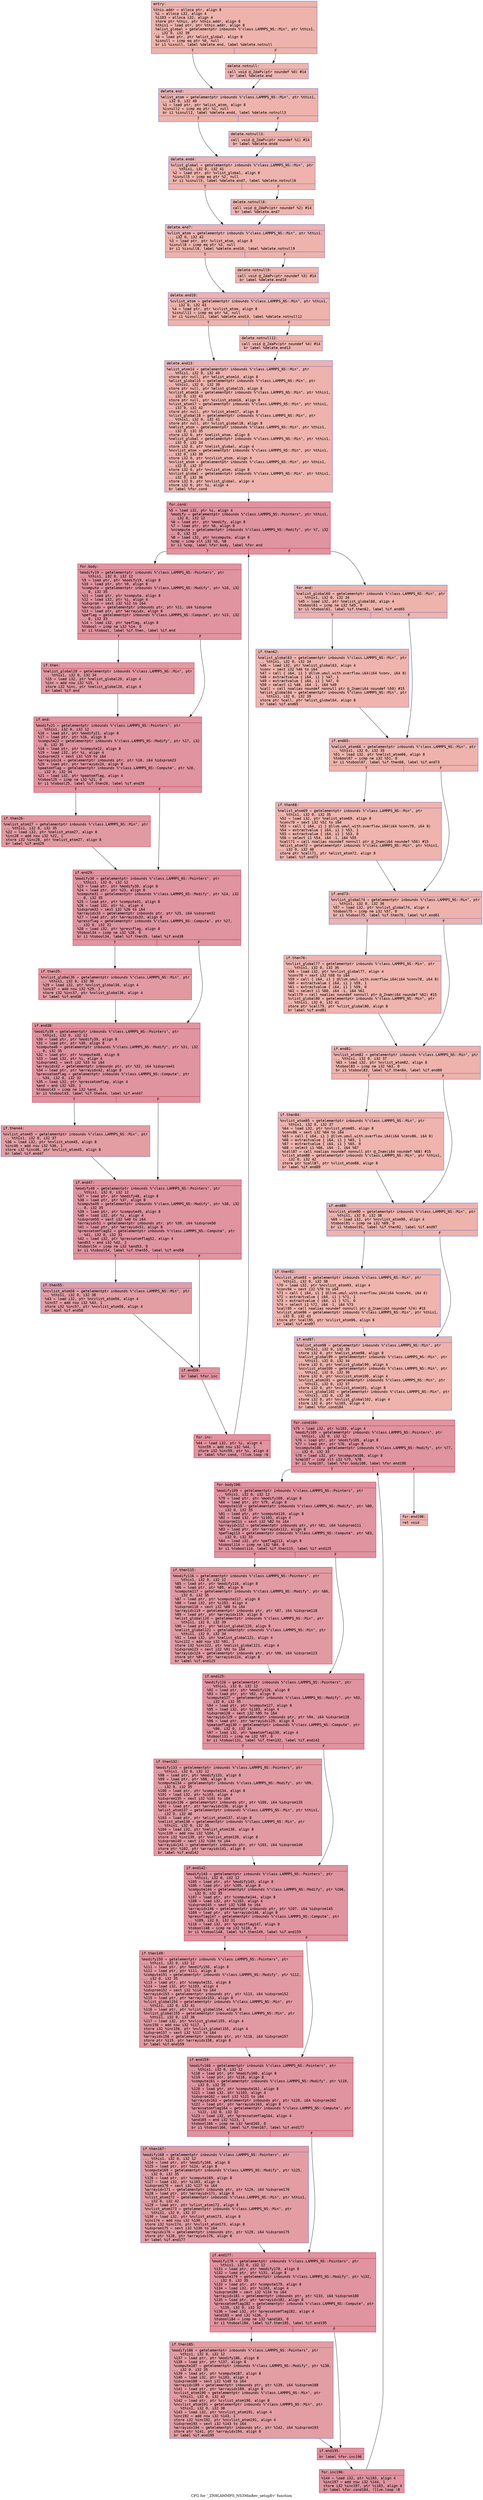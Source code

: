 digraph "CFG for '_ZN9LAMMPS_NS3Min8ev_setupEv' function" {
	label="CFG for '_ZN9LAMMPS_NS3Min8ev_setupEv' function";

	Node0x55814ac1abd0 [shape=record,color="#3d50c3ff", style=filled, fillcolor="#d6524470" fontname="Courier",label="{entry:\l|  %this.addr = alloca ptr, align 8\l  %i = alloca i32, align 4\l  %i103 = alloca i32, align 4\l  store ptr %this, ptr %this.addr, align 8\l  %this1 = load ptr, ptr %this.addr, align 8\l  %elist_global = getelementptr inbounds %\"class.LAMMPS_NS::Min\", ptr %this1,\l... i32 0, i32 39\l  %0 = load ptr, ptr %elist_global, align 8\l  %isnull = icmp eq ptr %0, null\l  br i1 %isnull, label %delete.end, label %delete.notnull\l|{<s0>T|<s1>F}}"];
	Node0x55814ac1abd0:s0 -> Node0x55814ac1af20[tooltip="entry -> delete.end\nProbability 37.50%" ];
	Node0x55814ac1abd0:s1 -> Node0x55814ac1afa0[tooltip="entry -> delete.notnull\nProbability 62.50%" ];
	Node0x55814ac1afa0 [shape=record,color="#3d50c3ff", style=filled, fillcolor="#d8564670" fontname="Courier",label="{delete.notnull:\l|  call void @_ZdaPv(ptr noundef %0) #14\l  br label %delete.end\l}"];
	Node0x55814ac1afa0 -> Node0x55814ac1af20[tooltip="delete.notnull -> delete.end\nProbability 100.00%" ];
	Node0x55814ac1af20 [shape=record,color="#3d50c3ff", style=filled, fillcolor="#d6524470" fontname="Courier",label="{delete.end:\l|  %elist_atom = getelementptr inbounds %\"class.LAMMPS_NS::Min\", ptr %this1,\l... i32 0, i32 40\l  %1 = load ptr, ptr %elist_atom, align 8\l  %isnull2 = icmp eq ptr %1, null\l  br i1 %isnull2, label %delete.end4, label %delete.notnull3\l|{<s0>T|<s1>F}}"];
	Node0x55814ac1af20:s0 -> Node0x55814ac1b470[tooltip="delete.end -> delete.end4\nProbability 37.50%" ];
	Node0x55814ac1af20:s1 -> Node0x55814ac1b690[tooltip="delete.end -> delete.notnull3\nProbability 62.50%" ];
	Node0x55814ac1b690 [shape=record,color="#3d50c3ff", style=filled, fillcolor="#d8564670" fontname="Courier",label="{delete.notnull3:\l|  call void @_ZdaPv(ptr noundef %1) #14\l  br label %delete.end4\l}"];
	Node0x55814ac1b690 -> Node0x55814ac1b470[tooltip="delete.notnull3 -> delete.end4\nProbability 100.00%" ];
	Node0x55814ac1b470 [shape=record,color="#3d50c3ff", style=filled, fillcolor="#d6524470" fontname="Courier",label="{delete.end4:\l|  %vlist_global = getelementptr inbounds %\"class.LAMMPS_NS::Min\", ptr\l... %this1, i32 0, i32 41\l  %2 = load ptr, ptr %vlist_global, align 8\l  %isnull5 = icmp eq ptr %2, null\l  br i1 %isnull5, label %delete.end7, label %delete.notnull6\l|{<s0>T|<s1>F}}"];
	Node0x55814ac1b470:s0 -> Node0x55814ac1bb60[tooltip="delete.end4 -> delete.end7\nProbability 37.50%" ];
	Node0x55814ac1b470:s1 -> Node0x55814ac1bbe0[tooltip="delete.end4 -> delete.notnull6\nProbability 62.50%" ];
	Node0x55814ac1bbe0 [shape=record,color="#3d50c3ff", style=filled, fillcolor="#d8564670" fontname="Courier",label="{delete.notnull6:\l|  call void @_ZdaPv(ptr noundef %2) #14\l  br label %delete.end7\l}"];
	Node0x55814ac1bbe0 -> Node0x55814ac1bb60[tooltip="delete.notnull6 -> delete.end7\nProbability 100.00%" ];
	Node0x55814ac1bb60 [shape=record,color="#3d50c3ff", style=filled, fillcolor="#d6524470" fontname="Courier",label="{delete.end7:\l|  %vlist_atom = getelementptr inbounds %\"class.LAMMPS_NS::Min\", ptr %this1,\l... i32 0, i32 42\l  %3 = load ptr, ptr %vlist_atom, align 8\l  %isnull8 = icmp eq ptr %3, null\l  br i1 %isnull8, label %delete.end10, label %delete.notnull9\l|{<s0>T|<s1>F}}"];
	Node0x55814ac1bb60:s0 -> Node0x55814ac1c0b0[tooltip="delete.end7 -> delete.end10\nProbability 37.50%" ];
	Node0x55814ac1bb60:s1 -> Node0x55814ac1c130[tooltip="delete.end7 -> delete.notnull9\nProbability 62.50%" ];
	Node0x55814ac1c130 [shape=record,color="#3d50c3ff", style=filled, fillcolor="#d8564670" fontname="Courier",label="{delete.notnull9:\l|  call void @_ZdaPv(ptr noundef %3) #14\l  br label %delete.end10\l}"];
	Node0x55814ac1c130 -> Node0x55814ac1c0b0[tooltip="delete.notnull9 -> delete.end10\nProbability 100.00%" ];
	Node0x55814ac1c0b0 [shape=record,color="#3d50c3ff", style=filled, fillcolor="#d6524470" fontname="Courier",label="{delete.end10:\l|  %cvlist_atom = getelementptr inbounds %\"class.LAMMPS_NS::Min\", ptr %this1,\l... i32 0, i32 43\l  %4 = load ptr, ptr %cvlist_atom, align 8\l  %isnull11 = icmp eq ptr %4, null\l  br i1 %isnull11, label %delete.end13, label %delete.notnull12\l|{<s0>T|<s1>F}}"];
	Node0x55814ac1c0b0:s0 -> Node0x55814ac1c630[tooltip="delete.end10 -> delete.end13\nProbability 37.50%" ];
	Node0x55814ac1c0b0:s1 -> Node0x55814ac1b520[tooltip="delete.end10 -> delete.notnull12\nProbability 62.50%" ];
	Node0x55814ac1b520 [shape=record,color="#3d50c3ff", style=filled, fillcolor="#d8564670" fontname="Courier",label="{delete.notnull12:\l|  call void @_ZdaPv(ptr noundef %4) #14\l  br label %delete.end13\l}"];
	Node0x55814ac1b520 -> Node0x55814ac1c630[tooltip="delete.notnull12 -> delete.end13\nProbability 100.00%" ];
	Node0x55814ac1c630 [shape=record,color="#3d50c3ff", style=filled, fillcolor="#d6524470" fontname="Courier",label="{delete.end13:\l|  %elist_atom14 = getelementptr inbounds %\"class.LAMMPS_NS::Min\", ptr\l... %this1, i32 0, i32 40\l  store ptr null, ptr %elist_atom14, align 8\l  %elist_global15 = getelementptr inbounds %\"class.LAMMPS_NS::Min\", ptr\l... %this1, i32 0, i32 39\l  store ptr null, ptr %elist_global15, align 8\l  %cvlist_atom16 = getelementptr inbounds %\"class.LAMMPS_NS::Min\", ptr %this1,\l... i32 0, i32 43\l  store ptr null, ptr %cvlist_atom16, align 8\l  %vlist_atom17 = getelementptr inbounds %\"class.LAMMPS_NS::Min\", ptr %this1,\l... i32 0, i32 42\l  store ptr null, ptr %vlist_atom17, align 8\l  %vlist_global18 = getelementptr inbounds %\"class.LAMMPS_NS::Min\", ptr\l... %this1, i32 0, i32 41\l  store ptr null, ptr %vlist_global18, align 8\l  %nelist_atom = getelementptr inbounds %\"class.LAMMPS_NS::Min\", ptr %this1,\l... i32 0, i32 35\l  store i32 0, ptr %nelist_atom, align 8\l  %nelist_global = getelementptr inbounds %\"class.LAMMPS_NS::Min\", ptr %this1,\l... i32 0, i32 34\l  store i32 0, ptr %nelist_global, align 4\l  %ncvlist_atom = getelementptr inbounds %\"class.LAMMPS_NS::Min\", ptr %this1,\l... i32 0, i32 38\l  store i32 0, ptr %ncvlist_atom, align 4\l  %nvlist_atom = getelementptr inbounds %\"class.LAMMPS_NS::Min\", ptr %this1,\l... i32 0, i32 37\l  store i32 0, ptr %nvlist_atom, align 8\l  %nvlist_global = getelementptr inbounds %\"class.LAMMPS_NS::Min\", ptr %this1,\l... i32 0, i32 36\l  store i32 0, ptr %nvlist_global, align 4\l  store i32 0, ptr %i, align 4\l  br label %for.cond\l}"];
	Node0x55814ac1c630 -> Node0x55814ac1dc20[tooltip="delete.end13 -> for.cond\nProbability 100.00%" ];
	Node0x55814ac1dc20 [shape=record,color="#b70d28ff", style=filled, fillcolor="#b70d2870" fontname="Courier",label="{for.cond:\l|  %5 = load i32, ptr %i, align 4\l  %modify = getelementptr inbounds %\"class.LAMMPS_NS::Pointers\", ptr %this1,\l... i32 0, i32 12\l  %6 = load ptr, ptr %modify, align 8\l  %7 = load ptr, ptr %6, align 8\l  %ncompute = getelementptr inbounds %\"class.LAMMPS_NS::Modify\", ptr %7, i32\l... 0, i32 33\l  %8 = load i32, ptr %ncompute, align 8\l  %cmp = icmp slt i32 %5, %8\l  br i1 %cmp, label %for.body, label %for.end\l|{<s0>T|<s1>F}}"];
	Node0x55814ac1dc20:s0 -> Node0x55814ac1e580[tooltip="for.cond -> for.body\nProbability 96.88%" ];
	Node0x55814ac1dc20:s1 -> Node0x55814ac1e600[tooltip="for.cond -> for.end\nProbability 3.12%" ];
	Node0x55814ac1e580 [shape=record,color="#b70d28ff", style=filled, fillcolor="#b70d2870" fontname="Courier",label="{for.body:\l|  %modify19 = getelementptr inbounds %\"class.LAMMPS_NS::Pointers\", ptr\l... %this1, i32 0, i32 12\l  %9 = load ptr, ptr %modify19, align 8\l  %10 = load ptr, ptr %9, align 8\l  %compute = getelementptr inbounds %\"class.LAMMPS_NS::Modify\", ptr %10, i32\l... 0, i32 35\l  %11 = load ptr, ptr %compute, align 8\l  %12 = load i32, ptr %i, align 4\l  %idxprom = sext i32 %12 to i64\l  %arrayidx = getelementptr inbounds ptr, ptr %11, i64 %idxprom\l  %13 = load ptr, ptr %arrayidx, align 8\l  %peflag = getelementptr inbounds %\"class.LAMMPS_NS::Compute\", ptr %13, i32\l... 0, i32 33\l  %14 = load i32, ptr %peflag, align 8\l  %tobool = icmp ne i32 %14, 0\l  br i1 %tobool, label %if.then, label %if.end\l|{<s0>T|<s1>F}}"];
	Node0x55814ac1e580:s0 -> Node0x55814ac1eee0[tooltip="for.body -> if.then\nProbability 62.50%" ];
	Node0x55814ac1e580:s1 -> Node0x55814ac1c6b0[tooltip="for.body -> if.end\nProbability 37.50%" ];
	Node0x55814ac1eee0 [shape=record,color="#b70d28ff", style=filled, fillcolor="#bb1b2c70" fontname="Courier",label="{if.then:\l|  %nelist_global20 = getelementptr inbounds %\"class.LAMMPS_NS::Min\", ptr\l... %this1, i32 0, i32 34\l  %15 = load i32, ptr %nelist_global20, align 4\l  %inc = add nsw i32 %15, 1\l  store i32 %inc, ptr %nelist_global20, align 4\l  br label %if.end\l}"];
	Node0x55814ac1eee0 -> Node0x55814ac1c6b0[tooltip="if.then -> if.end\nProbability 100.00%" ];
	Node0x55814ac1c6b0 [shape=record,color="#b70d28ff", style=filled, fillcolor="#b70d2870" fontname="Courier",label="{if.end:\l|  %modify21 = getelementptr inbounds %\"class.LAMMPS_NS::Pointers\", ptr\l... %this1, i32 0, i32 12\l  %16 = load ptr, ptr %modify21, align 8\l  %17 = load ptr, ptr %16, align 8\l  %compute22 = getelementptr inbounds %\"class.LAMMPS_NS::Modify\", ptr %17, i32\l... 0, i32 35\l  %18 = load ptr, ptr %compute22, align 8\l  %19 = load i32, ptr %i, align 4\l  %idxprom23 = sext i32 %19 to i64\l  %arrayidx24 = getelementptr inbounds ptr, ptr %18, i64 %idxprom23\l  %20 = load ptr, ptr %arrayidx24, align 8\l  %peatomflag = getelementptr inbounds %\"class.LAMMPS_NS::Compute\", ptr %20,\l... i32 0, i32 34\l  %21 = load i32, ptr %peatomflag, align 4\l  %tobool25 = icmp ne i32 %21, 0\l  br i1 %tobool25, label %if.then26, label %if.end29\l|{<s0>T|<s1>F}}"];
	Node0x55814ac1c6b0:s0 -> Node0x55814ac1feb0[tooltip="if.end -> if.then26\nProbability 62.50%" ];
	Node0x55814ac1c6b0:s1 -> Node0x55814ac1ff30[tooltip="if.end -> if.end29\nProbability 37.50%" ];
	Node0x55814ac1feb0 [shape=record,color="#b70d28ff", style=filled, fillcolor="#bb1b2c70" fontname="Courier",label="{if.then26:\l|  %nelist_atom27 = getelementptr inbounds %\"class.LAMMPS_NS::Min\", ptr\l... %this1, i32 0, i32 35\l  %22 = load i32, ptr %nelist_atom27, align 8\l  %inc28 = add nsw i32 %22, 1\l  store i32 %inc28, ptr %nelist_atom27, align 8\l  br label %if.end29\l}"];
	Node0x55814ac1feb0 -> Node0x55814ac1ff30[tooltip="if.then26 -> if.end29\nProbability 100.00%" ];
	Node0x55814ac1ff30 [shape=record,color="#b70d28ff", style=filled, fillcolor="#b70d2870" fontname="Courier",label="{if.end29:\l|  %modify30 = getelementptr inbounds %\"class.LAMMPS_NS::Pointers\", ptr\l... %this1, i32 0, i32 12\l  %23 = load ptr, ptr %modify30, align 8\l  %24 = load ptr, ptr %23, align 8\l  %compute31 = getelementptr inbounds %\"class.LAMMPS_NS::Modify\", ptr %24, i32\l... 0, i32 35\l  %25 = load ptr, ptr %compute31, align 8\l  %26 = load i32, ptr %i, align 4\l  %idxprom32 = sext i32 %26 to i64\l  %arrayidx33 = getelementptr inbounds ptr, ptr %25, i64 %idxprom32\l  %27 = load ptr, ptr %arrayidx33, align 8\l  %pressflag = getelementptr inbounds %\"class.LAMMPS_NS::Compute\", ptr %27,\l... i32 0, i32 31\l  %28 = load i32, ptr %pressflag, align 8\l  %tobool34 = icmp ne i32 %28, 0\l  br i1 %tobool34, label %if.then35, label %if.end38\l|{<s0>T|<s1>F}}"];
	Node0x55814ac1ff30:s0 -> Node0x55814ac20b90[tooltip="if.end29 -> if.then35\nProbability 62.50%" ];
	Node0x55814ac1ff30:s1 -> Node0x55814ac20c10[tooltip="if.end29 -> if.end38\nProbability 37.50%" ];
	Node0x55814ac20b90 [shape=record,color="#b70d28ff", style=filled, fillcolor="#bb1b2c70" fontname="Courier",label="{if.then35:\l|  %nvlist_global36 = getelementptr inbounds %\"class.LAMMPS_NS::Min\", ptr\l... %this1, i32 0, i32 36\l  %29 = load i32, ptr %nvlist_global36, align 4\l  %inc37 = add nsw i32 %29, 1\l  store i32 %inc37, ptr %nvlist_global36, align 4\l  br label %if.end38\l}"];
	Node0x55814ac20b90 -> Node0x55814ac20c10[tooltip="if.then35 -> if.end38\nProbability 100.00%" ];
	Node0x55814ac20c10 [shape=record,color="#b70d28ff", style=filled, fillcolor="#b70d2870" fontname="Courier",label="{if.end38:\l|  %modify39 = getelementptr inbounds %\"class.LAMMPS_NS::Pointers\", ptr\l... %this1, i32 0, i32 12\l  %30 = load ptr, ptr %modify39, align 8\l  %31 = load ptr, ptr %30, align 8\l  %compute40 = getelementptr inbounds %\"class.LAMMPS_NS::Modify\", ptr %31, i32\l... 0, i32 35\l  %32 = load ptr, ptr %compute40, align 8\l  %33 = load i32, ptr %i, align 4\l  %idxprom41 = sext i32 %33 to i64\l  %arrayidx42 = getelementptr inbounds ptr, ptr %32, i64 %idxprom41\l  %34 = load ptr, ptr %arrayidx42, align 8\l  %pressatomflag = getelementptr inbounds %\"class.LAMMPS_NS::Compute\", ptr\l... %34, i32 0, i32 32\l  %35 = load i32, ptr %pressatomflag, align 4\l  %and = and i32 %35, 1\l  %tobool43 = icmp ne i32 %and, 0\l  br i1 %tobool43, label %if.then44, label %if.end47\l|{<s0>T|<s1>F}}"];
	Node0x55814ac20c10:s0 -> Node0x55814ac21920[tooltip="if.end38 -> if.then44\nProbability 50.00%" ];
	Node0x55814ac20c10:s1 -> Node0x55814ac219a0[tooltip="if.end38 -> if.end47\nProbability 50.00%" ];
	Node0x55814ac21920 [shape=record,color="#3d50c3ff", style=filled, fillcolor="#be242e70" fontname="Courier",label="{if.then44:\l|  %nvlist_atom45 = getelementptr inbounds %\"class.LAMMPS_NS::Min\", ptr\l... %this1, i32 0, i32 37\l  %36 = load i32, ptr %nvlist_atom45, align 8\l  %inc46 = add nsw i32 %36, 1\l  store i32 %inc46, ptr %nvlist_atom45, align 8\l  br label %if.end47\l}"];
	Node0x55814ac21920 -> Node0x55814ac219a0[tooltip="if.then44 -> if.end47\nProbability 100.00%" ];
	Node0x55814ac219a0 [shape=record,color="#b70d28ff", style=filled, fillcolor="#b70d2870" fontname="Courier",label="{if.end47:\l|  %modify48 = getelementptr inbounds %\"class.LAMMPS_NS::Pointers\", ptr\l... %this1, i32 0, i32 12\l  %37 = load ptr, ptr %modify48, align 8\l  %38 = load ptr, ptr %37, align 8\l  %compute49 = getelementptr inbounds %\"class.LAMMPS_NS::Modify\", ptr %38, i32\l... 0, i32 35\l  %39 = load ptr, ptr %compute49, align 8\l  %40 = load i32, ptr %i, align 4\l  %idxprom50 = sext i32 %40 to i64\l  %arrayidx51 = getelementptr inbounds ptr, ptr %39, i64 %idxprom50\l  %41 = load ptr, ptr %arrayidx51, align 8\l  %pressatomflag52 = getelementptr inbounds %\"class.LAMMPS_NS::Compute\", ptr\l... %41, i32 0, i32 32\l  %42 = load i32, ptr %pressatomflag52, align 4\l  %and53 = and i32 %42, 2\l  %tobool54 = icmp ne i32 %and53, 0\l  br i1 %tobool54, label %if.then55, label %if.end58\l|{<s0>T|<s1>F}}"];
	Node0x55814ac219a0:s0 -> Node0x55814ac226b0[tooltip="if.end47 -> if.then55\nProbability 50.00%" ];
	Node0x55814ac219a0:s1 -> Node0x55814ac22730[tooltip="if.end47 -> if.end58\nProbability 50.00%" ];
	Node0x55814ac226b0 [shape=record,color="#3d50c3ff", style=filled, fillcolor="#be242e70" fontname="Courier",label="{if.then55:\l|  %ncvlist_atom56 = getelementptr inbounds %\"class.LAMMPS_NS::Min\", ptr\l... %this1, i32 0, i32 38\l  %43 = load i32, ptr %ncvlist_atom56, align 4\l  %inc57 = add nsw i32 %43, 1\l  store i32 %inc57, ptr %ncvlist_atom56, align 4\l  br label %if.end58\l}"];
	Node0x55814ac226b0 -> Node0x55814ac22730[tooltip="if.then55 -> if.end58\nProbability 100.00%" ];
	Node0x55814ac22730 [shape=record,color="#b70d28ff", style=filled, fillcolor="#b70d2870" fontname="Courier",label="{if.end58:\l|  br label %for.inc\l}"];
	Node0x55814ac22730 -> Node0x55814ac22b90[tooltip="if.end58 -> for.inc\nProbability 100.00%" ];
	Node0x55814ac22b90 [shape=record,color="#b70d28ff", style=filled, fillcolor="#b70d2870" fontname="Courier",label="{for.inc:\l|  %44 = load i32, ptr %i, align 4\l  %inc59 = add nsw i32 %44, 1\l  store i32 %inc59, ptr %i, align 4\l  br label %for.cond, !llvm.loop !6\l}"];
	Node0x55814ac22b90 -> Node0x55814ac1dc20[tooltip="for.inc -> for.cond\nProbability 100.00%" ];
	Node0x55814ac1e600 [shape=record,color="#3d50c3ff", style=filled, fillcolor="#d6524470" fontname="Courier",label="{for.end:\l|  %nelist_global60 = getelementptr inbounds %\"class.LAMMPS_NS::Min\", ptr\l... %this1, i32 0, i32 34\l  %45 = load i32, ptr %nelist_global60, align 4\l  %tobool61 = icmp ne i32 %45, 0\l  br i1 %tobool61, label %if.then62, label %if.end65\l|{<s0>T|<s1>F}}"];
	Node0x55814ac1e600:s0 -> Node0x55814ac1f090[tooltip="for.end -> if.then62\nProbability 62.50%" ];
	Node0x55814ac1e600:s1 -> Node0x55814ac1f110[tooltip="for.end -> if.end65\nProbability 37.50%" ];
	Node0x55814ac1f090 [shape=record,color="#3d50c3ff", style=filled, fillcolor="#d8564670" fontname="Courier",label="{if.then62:\l|  %nelist_global63 = getelementptr inbounds %\"class.LAMMPS_NS::Min\", ptr\l... %this1, i32 0, i32 34\l  %46 = load i32, ptr %nelist_global63, align 4\l  %conv = sext i32 %46 to i64\l  %47 = call \{ i64, i1 \} @llvm.umul.with.overflow.i64(i64 %conv, i64 8)\l  %48 = extractvalue \{ i64, i1 \} %47, 1\l  %49 = extractvalue \{ i64, i1 \} %47, 0\l  %50 = select i1 %48, i64 -1, i64 %49\l  %call = call noalias noundef nonnull ptr @_Znam(i64 noundef %50) #15\l  %elist_global64 = getelementptr inbounds %\"class.LAMMPS_NS::Min\", ptr\l... %this1, i32 0, i32 39\l  store ptr %call, ptr %elist_global64, align 8\l  br label %if.end65\l}"];
	Node0x55814ac1f090 -> Node0x55814ac1f110[tooltip="if.then62 -> if.end65\nProbability 100.00%" ];
	Node0x55814ac1f110 [shape=record,color="#3d50c3ff", style=filled, fillcolor="#d6524470" fontname="Courier",label="{if.end65:\l|  %nelist_atom66 = getelementptr inbounds %\"class.LAMMPS_NS::Min\", ptr\l... %this1, i32 0, i32 35\l  %51 = load i32, ptr %nelist_atom66, align 8\l  %tobool67 = icmp ne i32 %51, 0\l  br i1 %tobool67, label %if.then68, label %if.end73\l|{<s0>T|<s1>F}}"];
	Node0x55814ac1f110:s0 -> Node0x55814ac25770[tooltip="if.end65 -> if.then68\nProbability 62.50%" ];
	Node0x55814ac1f110:s1 -> Node0x55814ac257f0[tooltip="if.end65 -> if.end73\nProbability 37.50%" ];
	Node0x55814ac25770 [shape=record,color="#3d50c3ff", style=filled, fillcolor="#d8564670" fontname="Courier",label="{if.then68:\l|  %nelist_atom69 = getelementptr inbounds %\"class.LAMMPS_NS::Min\", ptr\l... %this1, i32 0, i32 35\l  %52 = load i32, ptr %nelist_atom69, align 8\l  %conv70 = sext i32 %52 to i64\l  %53 = call \{ i64, i1 \} @llvm.umul.with.overflow.i64(i64 %conv70, i64 8)\l  %54 = extractvalue \{ i64, i1 \} %53, 1\l  %55 = extractvalue \{ i64, i1 \} %53, 0\l  %56 = select i1 %54, i64 -1, i64 %55\l  %call71 = call noalias noundef nonnull ptr @_Znam(i64 noundef %56) #15\l  %elist_atom72 = getelementptr inbounds %\"class.LAMMPS_NS::Min\", ptr %this1,\l... i32 0, i32 40\l  store ptr %call71, ptr %elist_atom72, align 8\l  br label %if.end73\l}"];
	Node0x55814ac25770 -> Node0x55814ac257f0[tooltip="if.then68 -> if.end73\nProbability 100.00%" ];
	Node0x55814ac257f0 [shape=record,color="#3d50c3ff", style=filled, fillcolor="#d6524470" fontname="Courier",label="{if.end73:\l|  %nvlist_global74 = getelementptr inbounds %\"class.LAMMPS_NS::Min\", ptr\l... %this1, i32 0, i32 36\l  %57 = load i32, ptr %nvlist_global74, align 4\l  %tobool75 = icmp ne i32 %57, 0\l  br i1 %tobool75, label %if.then76, label %if.end81\l|{<s0>T|<s1>F}}"];
	Node0x55814ac257f0:s0 -> Node0x55814ac26360[tooltip="if.end73 -> if.then76\nProbability 62.50%" ];
	Node0x55814ac257f0:s1 -> Node0x55814ac263e0[tooltip="if.end73 -> if.end81\nProbability 37.50%" ];
	Node0x55814ac26360 [shape=record,color="#3d50c3ff", style=filled, fillcolor="#d8564670" fontname="Courier",label="{if.then76:\l|  %nvlist_global77 = getelementptr inbounds %\"class.LAMMPS_NS::Min\", ptr\l... %this1, i32 0, i32 36\l  %58 = load i32, ptr %nvlist_global77, align 4\l  %conv78 = sext i32 %58 to i64\l  %59 = call \{ i64, i1 \} @llvm.umul.with.overflow.i64(i64 %conv78, i64 8)\l  %60 = extractvalue \{ i64, i1 \} %59, 1\l  %61 = extractvalue \{ i64, i1 \} %59, 0\l  %62 = select i1 %60, i64 -1, i64 %61\l  %call79 = call noalias noundef nonnull ptr @_Znam(i64 noundef %62) #15\l  %vlist_global80 = getelementptr inbounds %\"class.LAMMPS_NS::Min\", ptr\l... %this1, i32 0, i32 41\l  store ptr %call79, ptr %vlist_global80, align 8\l  br label %if.end81\l}"];
	Node0x55814ac26360 -> Node0x55814ac263e0[tooltip="if.then76 -> if.end81\nProbability 100.00%" ];
	Node0x55814ac263e0 [shape=record,color="#3d50c3ff", style=filled, fillcolor="#d6524470" fontname="Courier",label="{if.end81:\l|  %nvlist_atom82 = getelementptr inbounds %\"class.LAMMPS_NS::Min\", ptr\l... %this1, i32 0, i32 37\l  %63 = load i32, ptr %nvlist_atom82, align 8\l  %tobool83 = icmp ne i32 %63, 0\l  br i1 %tobool83, label %if.then84, label %if.end89\l|{<s0>T|<s1>F}}"];
	Node0x55814ac263e0:s0 -> Node0x55814ac26f50[tooltip="if.end81 -> if.then84\nProbability 62.50%" ];
	Node0x55814ac263e0:s1 -> Node0x55814ac26fd0[tooltip="if.end81 -> if.end89\nProbability 37.50%" ];
	Node0x55814ac26f50 [shape=record,color="#3d50c3ff", style=filled, fillcolor="#d8564670" fontname="Courier",label="{if.then84:\l|  %nvlist_atom85 = getelementptr inbounds %\"class.LAMMPS_NS::Min\", ptr\l... %this1, i32 0, i32 37\l  %64 = load i32, ptr %nvlist_atom85, align 8\l  %conv86 = sext i32 %64 to i64\l  %65 = call \{ i64, i1 \} @llvm.umul.with.overflow.i64(i64 %conv86, i64 8)\l  %66 = extractvalue \{ i64, i1 \} %65, 1\l  %67 = extractvalue \{ i64, i1 \} %65, 0\l  %68 = select i1 %66, i64 -1, i64 %67\l  %call87 = call noalias noundef nonnull ptr @_Znam(i64 noundef %68) #15\l  %vlist_atom88 = getelementptr inbounds %\"class.LAMMPS_NS::Min\", ptr %this1,\l... i32 0, i32 42\l  store ptr %call87, ptr %vlist_atom88, align 8\l  br label %if.end89\l}"];
	Node0x55814ac26f50 -> Node0x55814ac26fd0[tooltip="if.then84 -> if.end89\nProbability 100.00%" ];
	Node0x55814ac26fd0 [shape=record,color="#3d50c3ff", style=filled, fillcolor="#d6524470" fontname="Courier",label="{if.end89:\l|  %ncvlist_atom90 = getelementptr inbounds %\"class.LAMMPS_NS::Min\", ptr\l... %this1, i32 0, i32 38\l  %69 = load i32, ptr %ncvlist_atom90, align 4\l  %tobool91 = icmp ne i32 %69, 0\l  br i1 %tobool91, label %if.then92, label %if.end97\l|{<s0>T|<s1>F}}"];
	Node0x55814ac26fd0:s0 -> Node0x55814ac27b40[tooltip="if.end89 -> if.then92\nProbability 62.50%" ];
	Node0x55814ac26fd0:s1 -> Node0x55814ac27bc0[tooltip="if.end89 -> if.end97\nProbability 37.50%" ];
	Node0x55814ac27b40 [shape=record,color="#3d50c3ff", style=filled, fillcolor="#d8564670" fontname="Courier",label="{if.then92:\l|  %ncvlist_atom93 = getelementptr inbounds %\"class.LAMMPS_NS::Min\", ptr\l... %this1, i32 0, i32 38\l  %70 = load i32, ptr %ncvlist_atom93, align 4\l  %conv94 = sext i32 %70 to i64\l  %71 = call \{ i64, i1 \} @llvm.umul.with.overflow.i64(i64 %conv94, i64 8)\l  %72 = extractvalue \{ i64, i1 \} %71, 1\l  %73 = extractvalue \{ i64, i1 \} %71, 0\l  %74 = select i1 %72, i64 -1, i64 %73\l  %call95 = call noalias noundef nonnull ptr @_Znam(i64 noundef %74) #15\l  %cvlist_atom96 = getelementptr inbounds %\"class.LAMMPS_NS::Min\", ptr %this1,\l... i32 0, i32 43\l  store ptr %call95, ptr %cvlist_atom96, align 8\l  br label %if.end97\l}"];
	Node0x55814ac27b40 -> Node0x55814ac27bc0[tooltip="if.then92 -> if.end97\nProbability 100.00%" ];
	Node0x55814ac27bc0 [shape=record,color="#3d50c3ff", style=filled, fillcolor="#d6524470" fontname="Courier",label="{if.end97:\l|  %nelist_atom98 = getelementptr inbounds %\"class.LAMMPS_NS::Min\", ptr\l... %this1, i32 0, i32 35\l  store i32 0, ptr %nelist_atom98, align 8\l  %nelist_global99 = getelementptr inbounds %\"class.LAMMPS_NS::Min\", ptr\l... %this1, i32 0, i32 34\l  store i32 0, ptr %nelist_global99, align 4\l  %ncvlist_atom100 = getelementptr inbounds %\"class.LAMMPS_NS::Min\", ptr\l... %this1, i32 0, i32 38\l  store i32 0, ptr %ncvlist_atom100, align 4\l  %nvlist_atom101 = getelementptr inbounds %\"class.LAMMPS_NS::Min\", ptr\l... %this1, i32 0, i32 37\l  store i32 0, ptr %nvlist_atom101, align 8\l  %nvlist_global102 = getelementptr inbounds %\"class.LAMMPS_NS::Min\", ptr\l... %this1, i32 0, i32 36\l  store i32 0, ptr %nvlist_global102, align 4\l  store i32 0, ptr %i103, align 4\l  br label %for.cond104\l}"];
	Node0x55814ac27bc0 -> Node0x55814ac28e00[tooltip="if.end97 -> for.cond104\nProbability 100.00%" ];
	Node0x55814ac28e00 [shape=record,color="#b70d28ff", style=filled, fillcolor="#b70d2870" fontname="Courier",label="{for.cond104:\l|  %75 = load i32, ptr %i103, align 4\l  %modify105 = getelementptr inbounds %\"class.LAMMPS_NS::Pointers\", ptr\l... %this1, i32 0, i32 12\l  %76 = load ptr, ptr %modify105, align 8\l  %77 = load ptr, ptr %76, align 8\l  %ncompute106 = getelementptr inbounds %\"class.LAMMPS_NS::Modify\", ptr %77,\l... i32 0, i32 33\l  %78 = load i32, ptr %ncompute106, align 8\l  %cmp107 = icmp slt i32 %75, %78\l  br i1 %cmp107, label %for.body108, label %for.end198\l|{<s0>T|<s1>F}}"];
	Node0x55814ac28e00:s0 -> Node0x55814ac292f0[tooltip="for.cond104 -> for.body108\nProbability 96.88%" ];
	Node0x55814ac28e00:s1 -> Node0x55814ac29370[tooltip="for.cond104 -> for.end198\nProbability 3.12%" ];
	Node0x55814ac292f0 [shape=record,color="#b70d28ff", style=filled, fillcolor="#b70d2870" fontname="Courier",label="{for.body108:\l|  %modify109 = getelementptr inbounds %\"class.LAMMPS_NS::Pointers\", ptr\l... %this1, i32 0, i32 12\l  %79 = load ptr, ptr %modify109, align 8\l  %80 = load ptr, ptr %79, align 8\l  %compute110 = getelementptr inbounds %\"class.LAMMPS_NS::Modify\", ptr %80,\l... i32 0, i32 35\l  %81 = load ptr, ptr %compute110, align 8\l  %82 = load i32, ptr %i103, align 4\l  %idxprom111 = sext i32 %82 to i64\l  %arrayidx112 = getelementptr inbounds ptr, ptr %81, i64 %idxprom111\l  %83 = load ptr, ptr %arrayidx112, align 8\l  %peflag113 = getelementptr inbounds %\"class.LAMMPS_NS::Compute\", ptr %83,\l... i32 0, i32 33\l  %84 = load i32, ptr %peflag113, align 8\l  %tobool114 = icmp ne i32 %84, 0\l  br i1 %tobool114, label %if.then115, label %if.end125\l|{<s0>T|<s1>F}}"];
	Node0x55814ac292f0:s0 -> Node0x55814ac29ca0[tooltip="for.body108 -> if.then115\nProbability 62.50%" ];
	Node0x55814ac292f0:s1 -> Node0x55814ac29d20[tooltip="for.body108 -> if.end125\nProbability 37.50%" ];
	Node0x55814ac29ca0 [shape=record,color="#b70d28ff", style=filled, fillcolor="#bb1b2c70" fontname="Courier",label="{if.then115:\l|  %modify116 = getelementptr inbounds %\"class.LAMMPS_NS::Pointers\", ptr\l... %this1, i32 0, i32 12\l  %85 = load ptr, ptr %modify116, align 8\l  %86 = load ptr, ptr %85, align 8\l  %compute117 = getelementptr inbounds %\"class.LAMMPS_NS::Modify\", ptr %86,\l... i32 0, i32 35\l  %87 = load ptr, ptr %compute117, align 8\l  %88 = load i32, ptr %i103, align 4\l  %idxprom118 = sext i32 %88 to i64\l  %arrayidx119 = getelementptr inbounds ptr, ptr %87, i64 %idxprom118\l  %89 = load ptr, ptr %arrayidx119, align 8\l  %elist_global120 = getelementptr inbounds %\"class.LAMMPS_NS::Min\", ptr\l... %this1, i32 0, i32 39\l  %90 = load ptr, ptr %elist_global120, align 8\l  %nelist_global121 = getelementptr inbounds %\"class.LAMMPS_NS::Min\", ptr\l... %this1, i32 0, i32 34\l  %91 = load i32, ptr %nelist_global121, align 4\l  %inc122 = add nsw i32 %91, 1\l  store i32 %inc122, ptr %nelist_global121, align 4\l  %idxprom123 = sext i32 %91 to i64\l  %arrayidx124 = getelementptr inbounds ptr, ptr %90, i64 %idxprom123\l  store ptr %89, ptr %arrayidx124, align 8\l  br label %if.end125\l}"];
	Node0x55814ac29ca0 -> Node0x55814ac29d20[tooltip="if.then115 -> if.end125\nProbability 100.00%" ];
	Node0x55814ac29d20 [shape=record,color="#b70d28ff", style=filled, fillcolor="#b70d2870" fontname="Courier",label="{if.end125:\l|  %modify126 = getelementptr inbounds %\"class.LAMMPS_NS::Pointers\", ptr\l... %this1, i32 0, i32 12\l  %92 = load ptr, ptr %modify126, align 8\l  %93 = load ptr, ptr %92, align 8\l  %compute127 = getelementptr inbounds %\"class.LAMMPS_NS::Modify\", ptr %93,\l... i32 0, i32 35\l  %94 = load ptr, ptr %compute127, align 8\l  %95 = load i32, ptr %i103, align 4\l  %idxprom128 = sext i32 %95 to i64\l  %arrayidx129 = getelementptr inbounds ptr, ptr %94, i64 %idxprom128\l  %96 = load ptr, ptr %arrayidx129, align 8\l  %peatomflag130 = getelementptr inbounds %\"class.LAMMPS_NS::Compute\", ptr\l... %96, i32 0, i32 34\l  %97 = load i32, ptr %peatomflag130, align 4\l  %tobool131 = icmp ne i32 %97, 0\l  br i1 %tobool131, label %if.then132, label %if.end142\l|{<s0>T|<s1>F}}"];
	Node0x55814ac29d20:s0 -> Node0x55814ac24c40[tooltip="if.end125 -> if.then132\nProbability 62.50%" ];
	Node0x55814ac29d20:s1 -> Node0x55814ac24cc0[tooltip="if.end125 -> if.end142\nProbability 37.50%" ];
	Node0x55814ac24c40 [shape=record,color="#b70d28ff", style=filled, fillcolor="#bb1b2c70" fontname="Courier",label="{if.then132:\l|  %modify133 = getelementptr inbounds %\"class.LAMMPS_NS::Pointers\", ptr\l... %this1, i32 0, i32 12\l  %98 = load ptr, ptr %modify133, align 8\l  %99 = load ptr, ptr %98, align 8\l  %compute134 = getelementptr inbounds %\"class.LAMMPS_NS::Modify\", ptr %99,\l... i32 0, i32 35\l  %100 = load ptr, ptr %compute134, align 8\l  %101 = load i32, ptr %i103, align 4\l  %idxprom135 = sext i32 %101 to i64\l  %arrayidx136 = getelementptr inbounds ptr, ptr %100, i64 %idxprom135\l  %102 = load ptr, ptr %arrayidx136, align 8\l  %elist_atom137 = getelementptr inbounds %\"class.LAMMPS_NS::Min\", ptr %this1,\l... i32 0, i32 40\l  %103 = load ptr, ptr %elist_atom137, align 8\l  %nelist_atom138 = getelementptr inbounds %\"class.LAMMPS_NS::Min\", ptr\l... %this1, i32 0, i32 35\l  %104 = load i32, ptr %nelist_atom138, align 8\l  %inc139 = add nsw i32 %104, 1\l  store i32 %inc139, ptr %nelist_atom138, align 8\l  %idxprom140 = sext i32 %104 to i64\l  %arrayidx141 = getelementptr inbounds ptr, ptr %103, i64 %idxprom140\l  store ptr %102, ptr %arrayidx141, align 8\l  br label %if.end142\l}"];
	Node0x55814ac24c40 -> Node0x55814ac24cc0[tooltip="if.then132 -> if.end142\nProbability 100.00%" ];
	Node0x55814ac24cc0 [shape=record,color="#b70d28ff", style=filled, fillcolor="#b70d2870" fontname="Courier",label="{if.end142:\l|  %modify143 = getelementptr inbounds %\"class.LAMMPS_NS::Pointers\", ptr\l... %this1, i32 0, i32 12\l  %105 = load ptr, ptr %modify143, align 8\l  %106 = load ptr, ptr %105, align 8\l  %compute144 = getelementptr inbounds %\"class.LAMMPS_NS::Modify\", ptr %106,\l... i32 0, i32 35\l  %107 = load ptr, ptr %compute144, align 8\l  %108 = load i32, ptr %i103, align 4\l  %idxprom145 = sext i32 %108 to i64\l  %arrayidx146 = getelementptr inbounds ptr, ptr %107, i64 %idxprom145\l  %109 = load ptr, ptr %arrayidx146, align 8\l  %pressflag147 = getelementptr inbounds %\"class.LAMMPS_NS::Compute\", ptr\l... %109, i32 0, i32 31\l  %110 = load i32, ptr %pressflag147, align 8\l  %tobool148 = icmp ne i32 %110, 0\l  br i1 %tobool148, label %if.then149, label %if.end159\l|{<s0>T|<s1>F}}"];
	Node0x55814ac24cc0:s0 -> Node0x55814ac2d100[tooltip="if.end142 -> if.then149\nProbability 62.50%" ];
	Node0x55814ac24cc0:s1 -> Node0x55814ac2d180[tooltip="if.end142 -> if.end159\nProbability 37.50%" ];
	Node0x55814ac2d100 [shape=record,color="#b70d28ff", style=filled, fillcolor="#bb1b2c70" fontname="Courier",label="{if.then149:\l|  %modify150 = getelementptr inbounds %\"class.LAMMPS_NS::Pointers\", ptr\l... %this1, i32 0, i32 12\l  %111 = load ptr, ptr %modify150, align 8\l  %112 = load ptr, ptr %111, align 8\l  %compute151 = getelementptr inbounds %\"class.LAMMPS_NS::Modify\", ptr %112,\l... i32 0, i32 35\l  %113 = load ptr, ptr %compute151, align 8\l  %114 = load i32, ptr %i103, align 4\l  %idxprom152 = sext i32 %114 to i64\l  %arrayidx153 = getelementptr inbounds ptr, ptr %113, i64 %idxprom152\l  %115 = load ptr, ptr %arrayidx153, align 8\l  %vlist_global154 = getelementptr inbounds %\"class.LAMMPS_NS::Min\", ptr\l... %this1, i32 0, i32 41\l  %116 = load ptr, ptr %vlist_global154, align 8\l  %nvlist_global155 = getelementptr inbounds %\"class.LAMMPS_NS::Min\", ptr\l... %this1, i32 0, i32 36\l  %117 = load i32, ptr %nvlist_global155, align 4\l  %inc156 = add nsw i32 %117, 1\l  store i32 %inc156, ptr %nvlist_global155, align 4\l  %idxprom157 = sext i32 %117 to i64\l  %arrayidx158 = getelementptr inbounds ptr, ptr %116, i64 %idxprom157\l  store ptr %115, ptr %arrayidx158, align 8\l  br label %if.end159\l}"];
	Node0x55814ac2d100 -> Node0x55814ac2d180[tooltip="if.then149 -> if.end159\nProbability 100.00%" ];
	Node0x55814ac2d180 [shape=record,color="#b70d28ff", style=filled, fillcolor="#b70d2870" fontname="Courier",label="{if.end159:\l|  %modify160 = getelementptr inbounds %\"class.LAMMPS_NS::Pointers\", ptr\l... %this1, i32 0, i32 12\l  %118 = load ptr, ptr %modify160, align 8\l  %119 = load ptr, ptr %118, align 8\l  %compute161 = getelementptr inbounds %\"class.LAMMPS_NS::Modify\", ptr %119,\l... i32 0, i32 35\l  %120 = load ptr, ptr %compute161, align 8\l  %121 = load i32, ptr %i103, align 4\l  %idxprom162 = sext i32 %121 to i64\l  %arrayidx163 = getelementptr inbounds ptr, ptr %120, i64 %idxprom162\l  %122 = load ptr, ptr %arrayidx163, align 8\l  %pressatomflag164 = getelementptr inbounds %\"class.LAMMPS_NS::Compute\", ptr\l... %122, i32 0, i32 32\l  %123 = load i32, ptr %pressatomflag164, align 4\l  %and165 = and i32 %123, 1\l  %tobool166 = icmp ne i32 %and165, 0\l  br i1 %tobool166, label %if.then167, label %if.end177\l|{<s0>T|<s1>F}}"];
	Node0x55814ac2d180:s0 -> Node0x55814ac2f450[tooltip="if.end159 -> if.then167\nProbability 50.00%" ];
	Node0x55814ac2d180:s1 -> Node0x55814ac2f4a0[tooltip="if.end159 -> if.end177\nProbability 50.00%" ];
	Node0x55814ac2f450 [shape=record,color="#3d50c3ff", style=filled, fillcolor="#be242e70" fontname="Courier",label="{if.then167:\l|  %modify168 = getelementptr inbounds %\"class.LAMMPS_NS::Pointers\", ptr\l... %this1, i32 0, i32 12\l  %124 = load ptr, ptr %modify168, align 8\l  %125 = load ptr, ptr %124, align 8\l  %compute169 = getelementptr inbounds %\"class.LAMMPS_NS::Modify\", ptr %125,\l... i32 0, i32 35\l  %126 = load ptr, ptr %compute169, align 8\l  %127 = load i32, ptr %i103, align 4\l  %idxprom170 = sext i32 %127 to i64\l  %arrayidx171 = getelementptr inbounds ptr, ptr %126, i64 %idxprom170\l  %128 = load ptr, ptr %arrayidx171, align 8\l  %vlist_atom172 = getelementptr inbounds %\"class.LAMMPS_NS::Min\", ptr %this1,\l... i32 0, i32 42\l  %129 = load ptr, ptr %vlist_atom172, align 8\l  %nvlist_atom173 = getelementptr inbounds %\"class.LAMMPS_NS::Min\", ptr\l... %this1, i32 0, i32 37\l  %130 = load i32, ptr %nvlist_atom173, align 8\l  %inc174 = add nsw i32 %130, 1\l  store i32 %inc174, ptr %nvlist_atom173, align 8\l  %idxprom175 = sext i32 %130 to i64\l  %arrayidx176 = getelementptr inbounds ptr, ptr %129, i64 %idxprom175\l  store ptr %128, ptr %arrayidx176, align 8\l  br label %if.end177\l}"];
	Node0x55814ac2f450 -> Node0x55814ac2f4a0[tooltip="if.then167 -> if.end177\nProbability 100.00%" ];
	Node0x55814ac2f4a0 [shape=record,color="#b70d28ff", style=filled, fillcolor="#b70d2870" fontname="Courier",label="{if.end177:\l|  %modify178 = getelementptr inbounds %\"class.LAMMPS_NS::Pointers\", ptr\l... %this1, i32 0, i32 12\l  %131 = load ptr, ptr %modify178, align 8\l  %132 = load ptr, ptr %131, align 8\l  %compute179 = getelementptr inbounds %\"class.LAMMPS_NS::Modify\", ptr %132,\l... i32 0, i32 35\l  %133 = load ptr, ptr %compute179, align 8\l  %134 = load i32, ptr %i103, align 4\l  %idxprom180 = sext i32 %134 to i64\l  %arrayidx181 = getelementptr inbounds ptr, ptr %133, i64 %idxprom180\l  %135 = load ptr, ptr %arrayidx181, align 8\l  %pressatomflag182 = getelementptr inbounds %\"class.LAMMPS_NS::Compute\", ptr\l... %135, i32 0, i32 32\l  %136 = load i32, ptr %pressatomflag182, align 4\l  %and183 = and i32 %136, 2\l  %tobool184 = icmp ne i32 %and183, 0\l  br i1 %tobool184, label %if.then185, label %if.end195\l|{<s0>T|<s1>F}}"];
	Node0x55814ac2f4a0:s0 -> Node0x55814ac30b60[tooltip="if.end177 -> if.then185\nProbability 50.00%" ];
	Node0x55814ac2f4a0:s1 -> Node0x55814ac30bb0[tooltip="if.end177 -> if.end195\nProbability 50.00%" ];
	Node0x55814ac30b60 [shape=record,color="#3d50c3ff", style=filled, fillcolor="#be242e70" fontname="Courier",label="{if.then185:\l|  %modify186 = getelementptr inbounds %\"class.LAMMPS_NS::Pointers\", ptr\l... %this1, i32 0, i32 12\l  %137 = load ptr, ptr %modify186, align 8\l  %138 = load ptr, ptr %137, align 8\l  %compute187 = getelementptr inbounds %\"class.LAMMPS_NS::Modify\", ptr %138,\l... i32 0, i32 35\l  %139 = load ptr, ptr %compute187, align 8\l  %140 = load i32, ptr %i103, align 4\l  %idxprom188 = sext i32 %140 to i64\l  %arrayidx189 = getelementptr inbounds ptr, ptr %139, i64 %idxprom188\l  %141 = load ptr, ptr %arrayidx189, align 8\l  %cvlist_atom190 = getelementptr inbounds %\"class.LAMMPS_NS::Min\", ptr\l... %this1, i32 0, i32 43\l  %142 = load ptr, ptr %cvlist_atom190, align 8\l  %ncvlist_atom191 = getelementptr inbounds %\"class.LAMMPS_NS::Min\", ptr\l... %this1, i32 0, i32 38\l  %143 = load i32, ptr %ncvlist_atom191, align 4\l  %inc192 = add nsw i32 %143, 1\l  store i32 %inc192, ptr %ncvlist_atom191, align 4\l  %idxprom193 = sext i32 %143 to i64\l  %arrayidx194 = getelementptr inbounds ptr, ptr %142, i64 %idxprom193\l  store ptr %141, ptr %arrayidx194, align 8\l  br label %if.end195\l}"];
	Node0x55814ac30b60 -> Node0x55814ac30bb0[tooltip="if.then185 -> if.end195\nProbability 100.00%" ];
	Node0x55814ac30bb0 [shape=record,color="#b70d28ff", style=filled, fillcolor="#b70d2870" fontname="Courier",label="{if.end195:\l|  br label %for.inc196\l}"];
	Node0x55814ac30bb0 -> Node0x55814ac31930[tooltip="if.end195 -> for.inc196\nProbability 100.00%" ];
	Node0x55814ac31930 [shape=record,color="#b70d28ff", style=filled, fillcolor="#b70d2870" fontname="Courier",label="{for.inc196:\l|  %144 = load i32, ptr %i103, align 4\l  %inc197 = add nsw i32 %144, 1\l  store i32 %inc197, ptr %i103, align 4\l  br label %for.cond104, !llvm.loop !8\l}"];
	Node0x55814ac31930 -> Node0x55814ac28e00[tooltip="for.inc196 -> for.cond104\nProbability 100.00%" ];
	Node0x55814ac29370 [shape=record,color="#3d50c3ff", style=filled, fillcolor="#d6524470" fontname="Courier",label="{for.end198:\l|  ret void\l}"];
}
